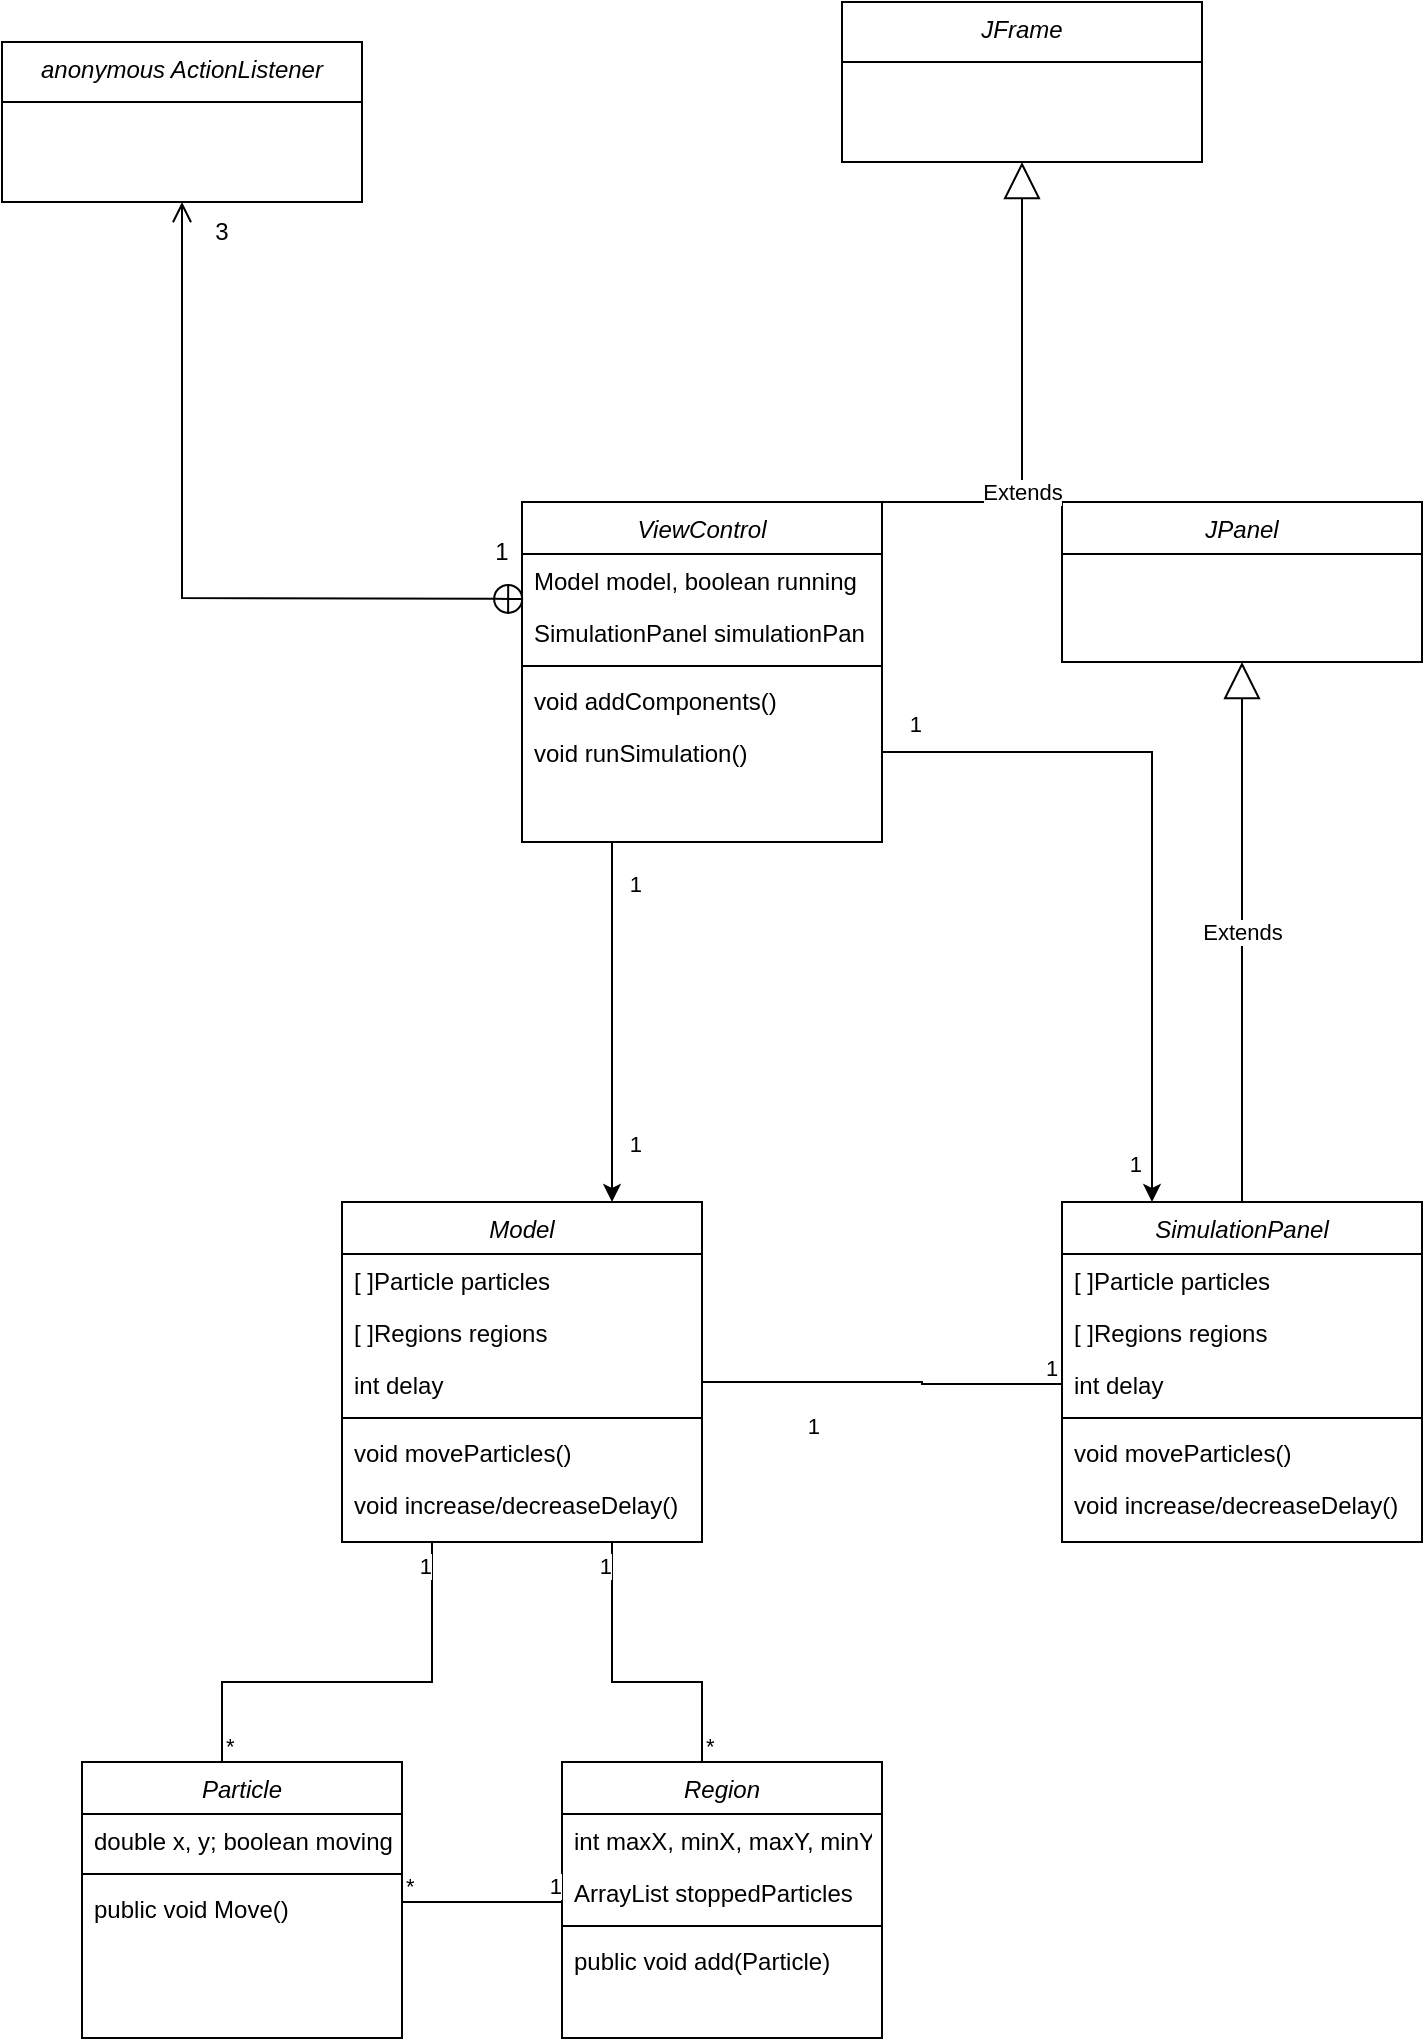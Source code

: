 <mxfile version="20.6.0" type="github">
  <diagram id="g2AqXhKXVD_ZB5x05iRY" name="Page-1">
    <mxGraphModel dx="1429" dy="2151" grid="1" gridSize="10" guides="1" tooltips="1" connect="1" arrows="1" fold="1" page="1" pageScale="1" pageWidth="827" pageHeight="1169" math="0" shadow="0">
      <root>
        <mxCell id="0" />
        <mxCell id="1" parent="0" />
        <mxCell id="_XKiu6Uh6pyvuRwER4Hc-1" value="Particle&#xa;" style="swimlane;fontStyle=2;align=center;verticalAlign=top;childLayout=stackLayout;horizontal=1;startSize=26;horizontalStack=0;resizeParent=1;resizeLast=0;collapsible=1;marginBottom=0;rounded=0;shadow=0;strokeWidth=1;" vertex="1" parent="1">
          <mxGeometry x="99" y="-250" width="160" height="138" as="geometry">
            <mxRectangle x="230" y="140" width="160" height="26" as="alternateBounds" />
          </mxGeometry>
        </mxCell>
        <mxCell id="_XKiu6Uh6pyvuRwER4Hc-35" value="" style="endArrow=none;html=1;edgeStyle=orthogonalEdgeStyle;rounded=0;entryX=0.25;entryY=1;entryDx=0;entryDy=0;" edge="1" parent="_XKiu6Uh6pyvuRwER4Hc-1" target="_XKiu6Uh6pyvuRwER4Hc-24">
          <mxGeometry relative="1" as="geometry">
            <mxPoint x="70" as="sourcePoint" />
            <mxPoint x="150" y="-90" as="targetPoint" />
            <Array as="points">
              <mxPoint x="70" y="-40" />
              <mxPoint x="175" y="-40" />
            </Array>
          </mxGeometry>
        </mxCell>
        <mxCell id="_XKiu6Uh6pyvuRwER4Hc-36" value="*" style="edgeLabel;resizable=0;html=1;align=left;verticalAlign=bottom;" connectable="0" vertex="1" parent="_XKiu6Uh6pyvuRwER4Hc-35">
          <mxGeometry x="-1" relative="1" as="geometry" />
        </mxCell>
        <mxCell id="_XKiu6Uh6pyvuRwER4Hc-37" value="1" style="edgeLabel;resizable=0;html=1;align=right;verticalAlign=bottom;" connectable="0" vertex="1" parent="_XKiu6Uh6pyvuRwER4Hc-35">
          <mxGeometry x="1" relative="1" as="geometry">
            <mxPoint y="20" as="offset" />
          </mxGeometry>
        </mxCell>
        <mxCell id="_XKiu6Uh6pyvuRwER4Hc-2" value="double x, y; boolean moving " style="text;align=left;verticalAlign=top;spacingLeft=4;spacingRight=4;overflow=hidden;rotatable=0;points=[[0,0.5],[1,0.5]];portConstraint=eastwest;" vertex="1" parent="_XKiu6Uh6pyvuRwER4Hc-1">
          <mxGeometry y="26" width="160" height="26" as="geometry" />
        </mxCell>
        <mxCell id="_XKiu6Uh6pyvuRwER4Hc-5" value="" style="line;html=1;strokeWidth=1;align=left;verticalAlign=middle;spacingTop=-1;spacingLeft=3;spacingRight=3;rotatable=0;labelPosition=right;points=[];portConstraint=eastwest;" vertex="1" parent="_XKiu6Uh6pyvuRwER4Hc-1">
          <mxGeometry y="52" width="160" height="8" as="geometry" />
        </mxCell>
        <mxCell id="_XKiu6Uh6pyvuRwER4Hc-6" value="public void Move()" style="text;align=left;verticalAlign=top;spacingLeft=4;spacingRight=4;overflow=hidden;rotatable=0;points=[[0,0.5],[1,0.5]];portConstraint=eastwest;" vertex="1" parent="_XKiu6Uh6pyvuRwER4Hc-1">
          <mxGeometry y="60" width="160" height="26" as="geometry" />
        </mxCell>
        <mxCell id="_XKiu6Uh6pyvuRwER4Hc-7" value="Region" style="swimlane;fontStyle=2;align=center;verticalAlign=top;childLayout=stackLayout;horizontal=1;startSize=26;horizontalStack=0;resizeParent=1;resizeLast=0;collapsible=1;marginBottom=0;rounded=0;shadow=0;strokeWidth=1;" vertex="1" parent="1">
          <mxGeometry x="339" y="-250" width="160" height="138" as="geometry">
            <mxRectangle x="230" y="140" width="160" height="26" as="alternateBounds" />
          </mxGeometry>
        </mxCell>
        <mxCell id="_XKiu6Uh6pyvuRwER4Hc-8" value="int maxX, minX, maxY, minY&#xa;" style="text;align=left;verticalAlign=top;spacingLeft=4;spacingRight=4;overflow=hidden;rotatable=0;points=[[0,0.5],[1,0.5]];portConstraint=eastwest;" vertex="1" parent="_XKiu6Uh6pyvuRwER4Hc-7">
          <mxGeometry y="26" width="160" height="26" as="geometry" />
        </mxCell>
        <mxCell id="_XKiu6Uh6pyvuRwER4Hc-11" value="ArrayList stoppedParticles" style="text;align=left;verticalAlign=top;spacingLeft=4;spacingRight=4;overflow=hidden;rotatable=0;points=[[0,0.5],[1,0.5]];portConstraint=eastwest;" vertex="1" parent="_XKiu6Uh6pyvuRwER4Hc-7">
          <mxGeometry y="52" width="160" height="26" as="geometry" />
        </mxCell>
        <mxCell id="_XKiu6Uh6pyvuRwER4Hc-9" value="" style="line;html=1;strokeWidth=1;align=left;verticalAlign=middle;spacingTop=-1;spacingLeft=3;spacingRight=3;rotatable=0;labelPosition=right;points=[];portConstraint=eastwest;" vertex="1" parent="_XKiu6Uh6pyvuRwER4Hc-7">
          <mxGeometry y="78" width="160" height="8" as="geometry" />
        </mxCell>
        <mxCell id="_XKiu6Uh6pyvuRwER4Hc-10" value="public void add(Particle)" style="text;align=left;verticalAlign=top;spacingLeft=4;spacingRight=4;overflow=hidden;rotatable=0;points=[[0,0.5],[1,0.5]];portConstraint=eastwest;" vertex="1" parent="_XKiu6Uh6pyvuRwER4Hc-7">
          <mxGeometry y="86" width="160" height="26" as="geometry" />
        </mxCell>
        <mxCell id="_XKiu6Uh6pyvuRwER4Hc-21" value="" style="endArrow=none;html=1;edgeStyle=orthogonalEdgeStyle;rounded=0;" edge="1" parent="1">
          <mxGeometry relative="1" as="geometry">
            <mxPoint x="259" y="-180" as="sourcePoint" />
            <mxPoint x="339" y="-180" as="targetPoint" />
          </mxGeometry>
        </mxCell>
        <mxCell id="_XKiu6Uh6pyvuRwER4Hc-22" value="* " style="edgeLabel;resizable=0;html=1;align=left;verticalAlign=bottom;" connectable="0" vertex="1" parent="_XKiu6Uh6pyvuRwER4Hc-21">
          <mxGeometry x="-1" relative="1" as="geometry" />
        </mxCell>
        <mxCell id="_XKiu6Uh6pyvuRwER4Hc-23" value="1" style="edgeLabel;resizable=0;html=1;align=right;verticalAlign=bottom;" connectable="0" vertex="1" parent="_XKiu6Uh6pyvuRwER4Hc-21">
          <mxGeometry x="1" relative="1" as="geometry" />
        </mxCell>
        <mxCell id="_XKiu6Uh6pyvuRwER4Hc-24" value="Model&#xa;" style="swimlane;fontStyle=2;align=center;verticalAlign=top;childLayout=stackLayout;horizontal=1;startSize=26;horizontalStack=0;resizeParent=1;resizeLast=0;collapsible=1;marginBottom=0;rounded=0;shadow=0;strokeWidth=1;" vertex="1" parent="1">
          <mxGeometry x="229" y="-530" width="180" height="170" as="geometry">
            <mxRectangle x="230" y="140" width="160" height="26" as="alternateBounds" />
          </mxGeometry>
        </mxCell>
        <mxCell id="_XKiu6Uh6pyvuRwER4Hc-25" value="[ ]Particle particles" style="text;align=left;verticalAlign=top;spacingLeft=4;spacingRight=4;overflow=hidden;rotatable=0;points=[[0,0.5],[1,0.5]];portConstraint=eastwest;" vertex="1" parent="_XKiu6Uh6pyvuRwER4Hc-24">
          <mxGeometry y="26" width="180" height="26" as="geometry" />
        </mxCell>
        <mxCell id="_XKiu6Uh6pyvuRwER4Hc-26" value="[ ]Regions regions&#xa;" style="text;align=left;verticalAlign=top;spacingLeft=4;spacingRight=4;overflow=hidden;rotatable=0;points=[[0,0.5],[1,0.5]];portConstraint=eastwest;rounded=0;shadow=0;html=0;" vertex="1" parent="_XKiu6Uh6pyvuRwER4Hc-24">
          <mxGeometry y="52" width="180" height="26" as="geometry" />
        </mxCell>
        <mxCell id="_XKiu6Uh6pyvuRwER4Hc-27" value="int delay" style="text;align=left;verticalAlign=top;spacingLeft=4;spacingRight=4;overflow=hidden;rotatable=0;points=[[0,0.5],[1,0.5]];portConstraint=eastwest;rounded=0;shadow=0;html=0;" vertex="1" parent="_XKiu6Uh6pyvuRwER4Hc-24">
          <mxGeometry y="78" width="180" height="26" as="geometry" />
        </mxCell>
        <mxCell id="_XKiu6Uh6pyvuRwER4Hc-28" value="" style="line;html=1;strokeWidth=1;align=left;verticalAlign=middle;spacingTop=-1;spacingLeft=3;spacingRight=3;rotatable=0;labelPosition=right;points=[];portConstraint=eastwest;" vertex="1" parent="_XKiu6Uh6pyvuRwER4Hc-24">
          <mxGeometry y="104" width="180" height="8" as="geometry" />
        </mxCell>
        <mxCell id="_XKiu6Uh6pyvuRwER4Hc-29" value="void moveParticles()" style="text;align=left;verticalAlign=top;spacingLeft=4;spacingRight=4;overflow=hidden;rotatable=0;points=[[0,0.5],[1,0.5]];portConstraint=eastwest;" vertex="1" parent="_XKiu6Uh6pyvuRwER4Hc-24">
          <mxGeometry y="112" width="180" height="26" as="geometry" />
        </mxCell>
        <mxCell id="_XKiu6Uh6pyvuRwER4Hc-30" value="void increase/decreaseDelay()" style="text;align=left;verticalAlign=top;spacingLeft=4;spacingRight=4;overflow=hidden;rotatable=0;points=[[0,0.5],[1,0.5]];portConstraint=eastwest;" vertex="1" parent="_XKiu6Uh6pyvuRwER4Hc-24">
          <mxGeometry y="138" width="180" height="26" as="geometry" />
        </mxCell>
        <mxCell id="_XKiu6Uh6pyvuRwER4Hc-38" value="" style="endArrow=none;html=1;edgeStyle=orthogonalEdgeStyle;rounded=0;entryX=0.75;entryY=1;entryDx=0;entryDy=0;" edge="1" parent="1" target="_XKiu6Uh6pyvuRwER4Hc-24">
          <mxGeometry relative="1" as="geometry">
            <mxPoint x="409" y="-250" as="sourcePoint" />
            <mxPoint x="489" y="-340" as="targetPoint" />
            <Array as="points">
              <mxPoint x="409" y="-290" />
              <mxPoint x="364" y="-290" />
            </Array>
          </mxGeometry>
        </mxCell>
        <mxCell id="_XKiu6Uh6pyvuRwER4Hc-39" value="*" style="edgeLabel;resizable=0;html=1;align=left;verticalAlign=bottom;" connectable="0" vertex="1" parent="_XKiu6Uh6pyvuRwER4Hc-38">
          <mxGeometry x="-1" relative="1" as="geometry" />
        </mxCell>
        <mxCell id="_XKiu6Uh6pyvuRwER4Hc-40" value="1" style="edgeLabel;resizable=0;html=1;align=right;verticalAlign=bottom;" connectable="0" vertex="1" parent="_XKiu6Uh6pyvuRwER4Hc-38">
          <mxGeometry x="1" relative="1" as="geometry">
            <mxPoint y="20" as="offset" />
          </mxGeometry>
        </mxCell>
        <mxCell id="_XKiu6Uh6pyvuRwER4Hc-41" value="SimulationPanel&#xa;" style="swimlane;fontStyle=2;align=center;verticalAlign=top;childLayout=stackLayout;horizontal=1;startSize=26;horizontalStack=0;resizeParent=1;resizeLast=0;collapsible=1;marginBottom=0;rounded=0;shadow=0;strokeWidth=1;" vertex="1" parent="1">
          <mxGeometry x="589" y="-530" width="180" height="170" as="geometry">
            <mxRectangle x="230" y="140" width="160" height="26" as="alternateBounds" />
          </mxGeometry>
        </mxCell>
        <mxCell id="_XKiu6Uh6pyvuRwER4Hc-42" value="[ ]Particle particles" style="text;align=left;verticalAlign=top;spacingLeft=4;spacingRight=4;overflow=hidden;rotatable=0;points=[[0,0.5],[1,0.5]];portConstraint=eastwest;" vertex="1" parent="_XKiu6Uh6pyvuRwER4Hc-41">
          <mxGeometry y="26" width="180" height="26" as="geometry" />
        </mxCell>
        <mxCell id="_XKiu6Uh6pyvuRwER4Hc-43" value="[ ]Regions regions&#xa;" style="text;align=left;verticalAlign=top;spacingLeft=4;spacingRight=4;overflow=hidden;rotatable=0;points=[[0,0.5],[1,0.5]];portConstraint=eastwest;rounded=0;shadow=0;html=0;" vertex="1" parent="_XKiu6Uh6pyvuRwER4Hc-41">
          <mxGeometry y="52" width="180" height="26" as="geometry" />
        </mxCell>
        <mxCell id="_XKiu6Uh6pyvuRwER4Hc-44" value="int delay" style="text;align=left;verticalAlign=top;spacingLeft=4;spacingRight=4;overflow=hidden;rotatable=0;points=[[0,0.5],[1,0.5]];portConstraint=eastwest;rounded=0;shadow=0;html=0;" vertex="1" parent="_XKiu6Uh6pyvuRwER4Hc-41">
          <mxGeometry y="78" width="180" height="26" as="geometry" />
        </mxCell>
        <mxCell id="_XKiu6Uh6pyvuRwER4Hc-45" value="" style="line;html=1;strokeWidth=1;align=left;verticalAlign=middle;spacingTop=-1;spacingLeft=3;spacingRight=3;rotatable=0;labelPosition=right;points=[];portConstraint=eastwest;" vertex="1" parent="_XKiu6Uh6pyvuRwER4Hc-41">
          <mxGeometry y="104" width="180" height="8" as="geometry" />
        </mxCell>
        <mxCell id="_XKiu6Uh6pyvuRwER4Hc-46" value="void moveParticles()" style="text;align=left;verticalAlign=top;spacingLeft=4;spacingRight=4;overflow=hidden;rotatable=0;points=[[0,0.5],[1,0.5]];portConstraint=eastwest;" vertex="1" parent="_XKiu6Uh6pyvuRwER4Hc-41">
          <mxGeometry y="112" width="180" height="26" as="geometry" />
        </mxCell>
        <mxCell id="_XKiu6Uh6pyvuRwER4Hc-47" value="void increase/decreaseDelay()" style="text;align=left;verticalAlign=top;spacingLeft=4;spacingRight=4;overflow=hidden;rotatable=0;points=[[0,0.5],[1,0.5]];portConstraint=eastwest;" vertex="1" parent="_XKiu6Uh6pyvuRwER4Hc-41">
          <mxGeometry y="138" width="180" height="26" as="geometry" />
        </mxCell>
        <mxCell id="_XKiu6Uh6pyvuRwER4Hc-48" value="JPanel&#xa;" style="swimlane;fontStyle=2;align=center;verticalAlign=top;childLayout=stackLayout;horizontal=1;startSize=26;horizontalStack=0;resizeParent=1;resizeLast=0;collapsible=1;marginBottom=0;rounded=0;shadow=0;strokeWidth=1;" vertex="1" parent="1">
          <mxGeometry x="589" y="-880" width="180" height="80" as="geometry">
            <mxRectangle x="230" y="140" width="160" height="26" as="alternateBounds" />
          </mxGeometry>
        </mxCell>
        <mxCell id="_XKiu6Uh6pyvuRwER4Hc-57" value="" style="endArrow=none;html=1;edgeStyle=orthogonalEdgeStyle;rounded=0;entryX=1;entryY=0.5;entryDx=0;entryDy=0;exitX=0;exitY=0.5;exitDx=0;exitDy=0;" edge="1" parent="1" source="_XKiu6Uh6pyvuRwER4Hc-44" target="_XKiu6Uh6pyvuRwER4Hc-27">
          <mxGeometry relative="1" as="geometry">
            <mxPoint x="534" y="-420" as="sourcePoint" />
            <mxPoint x="489" y="-530" as="targetPoint" />
            <Array as="points">
              <mxPoint x="519" y="-439" />
              <mxPoint x="519" y="-440" />
            </Array>
          </mxGeometry>
        </mxCell>
        <mxCell id="_XKiu6Uh6pyvuRwER4Hc-58" value="1" style="edgeLabel;resizable=0;html=1;align=left;verticalAlign=bottom;" connectable="0" vertex="1" parent="_XKiu6Uh6pyvuRwER4Hc-57">
          <mxGeometry x="-1" relative="1" as="geometry">
            <mxPoint x="-10" as="offset" />
          </mxGeometry>
        </mxCell>
        <mxCell id="_XKiu6Uh6pyvuRwER4Hc-59" value="1" style="edgeLabel;resizable=0;html=1;align=right;verticalAlign=bottom;" connectable="0" vertex="1" parent="_XKiu6Uh6pyvuRwER4Hc-57">
          <mxGeometry x="1" relative="1" as="geometry">
            <mxPoint x="110" y="-322" as="offset" />
          </mxGeometry>
        </mxCell>
        <mxCell id="_XKiu6Uh6pyvuRwER4Hc-60" value="ViewControl" style="swimlane;fontStyle=2;align=center;verticalAlign=top;childLayout=stackLayout;horizontal=1;startSize=26;horizontalStack=0;resizeParent=1;resizeLast=0;collapsible=1;marginBottom=0;rounded=0;shadow=0;strokeWidth=1;" vertex="1" parent="1">
          <mxGeometry x="319" y="-880" width="180" height="170" as="geometry">
            <mxRectangle x="230" y="140" width="160" height="26" as="alternateBounds" />
          </mxGeometry>
        </mxCell>
        <mxCell id="_XKiu6Uh6pyvuRwER4Hc-61" value="Model model, boolean running " style="text;align=left;verticalAlign=top;spacingLeft=4;spacingRight=4;overflow=hidden;rotatable=0;points=[[0,0.5],[1,0.5]];portConstraint=eastwest;" vertex="1" parent="_XKiu6Uh6pyvuRwER4Hc-60">
          <mxGeometry y="26" width="180" height="26" as="geometry" />
        </mxCell>
        <mxCell id="_XKiu6Uh6pyvuRwER4Hc-62" value="SimulationPanel simulationPan" style="text;align=left;verticalAlign=top;spacingLeft=4;spacingRight=4;overflow=hidden;rotatable=0;points=[[0,0.5],[1,0.5]];portConstraint=eastwest;rounded=0;shadow=0;html=0;" vertex="1" parent="_XKiu6Uh6pyvuRwER4Hc-60">
          <mxGeometry y="52" width="180" height="26" as="geometry" />
        </mxCell>
        <mxCell id="_XKiu6Uh6pyvuRwER4Hc-64" value="" style="line;html=1;strokeWidth=1;align=left;verticalAlign=middle;spacingTop=-1;spacingLeft=3;spacingRight=3;rotatable=0;labelPosition=right;points=[];portConstraint=eastwest;" vertex="1" parent="_XKiu6Uh6pyvuRwER4Hc-60">
          <mxGeometry y="78" width="180" height="8" as="geometry" />
        </mxCell>
        <mxCell id="_XKiu6Uh6pyvuRwER4Hc-65" value="void addComponents()" style="text;align=left;verticalAlign=top;spacingLeft=4;spacingRight=4;overflow=hidden;rotatable=0;points=[[0,0.5],[1,0.5]];portConstraint=eastwest;" vertex="1" parent="_XKiu6Uh6pyvuRwER4Hc-60">
          <mxGeometry y="86" width="180" height="26" as="geometry" />
        </mxCell>
        <mxCell id="_XKiu6Uh6pyvuRwER4Hc-66" value="void runSimulation()" style="text;align=left;verticalAlign=top;spacingLeft=4;spacingRight=4;overflow=hidden;rotatable=0;points=[[0,0.5],[1,0.5]];portConstraint=eastwest;" vertex="1" parent="_XKiu6Uh6pyvuRwER4Hc-60">
          <mxGeometry y="112" width="180" height="26" as="geometry" />
        </mxCell>
        <mxCell id="_XKiu6Uh6pyvuRwER4Hc-67" value="JFrame&#xa;" style="swimlane;fontStyle=2;align=center;verticalAlign=top;childLayout=stackLayout;horizontal=1;startSize=30;horizontalStack=0;resizeParent=1;resizeLast=0;collapsible=1;marginBottom=0;rounded=0;shadow=0;strokeWidth=1;" vertex="1" parent="1">
          <mxGeometry x="479" y="-1130" width="180" height="80" as="geometry">
            <mxRectangle x="230" y="140" width="160" height="26" as="alternateBounds" />
          </mxGeometry>
        </mxCell>
        <mxCell id="_XKiu6Uh6pyvuRwER4Hc-69" value="anonymous ActionListener" style="swimlane;fontStyle=2;align=center;verticalAlign=top;childLayout=stackLayout;horizontal=1;startSize=30;horizontalStack=0;resizeParent=1;resizeLast=0;collapsible=1;marginBottom=0;rounded=0;shadow=0;strokeWidth=1;" vertex="1" parent="1">
          <mxGeometry x="59" y="-1110" width="180" height="80" as="geometry">
            <mxRectangle x="230" y="140" width="160" height="26" as="alternateBounds" />
          </mxGeometry>
        </mxCell>
        <mxCell id="_XKiu6Uh6pyvuRwER4Hc-76" value="Extends" style="endArrow=block;endSize=16;endFill=0;html=1;rounded=0;exitX=0.5;exitY=0;exitDx=0;exitDy=0;" edge="1" parent="1" source="_XKiu6Uh6pyvuRwER4Hc-60">
          <mxGeometry width="160" relative="1" as="geometry">
            <mxPoint x="299" y="-780" as="sourcePoint" />
            <mxPoint x="569" y="-1050" as="targetPoint" />
            <Array as="points">
              <mxPoint x="569" y="-880" />
            </Array>
          </mxGeometry>
        </mxCell>
        <mxCell id="_XKiu6Uh6pyvuRwER4Hc-78" value="Extends" style="endArrow=block;endSize=16;endFill=0;html=1;rounded=0;exitX=0.5;exitY=0;exitDx=0;exitDy=0;entryX=0.5;entryY=1;entryDx=0;entryDy=0;" edge="1" parent="1" source="_XKiu6Uh6pyvuRwER4Hc-41" target="_XKiu6Uh6pyvuRwER4Hc-48">
          <mxGeometry width="160" relative="1" as="geometry">
            <mxPoint x="299" y="-780" as="sourcePoint" />
            <mxPoint x="459" y="-780" as="targetPoint" />
          </mxGeometry>
        </mxCell>
        <mxCell id="_XKiu6Uh6pyvuRwER4Hc-81" value="" style="endArrow=classic;html=1;rounded=0;exitX=0.25;exitY=1;exitDx=0;exitDy=0;entryX=0.75;entryY=0;entryDx=0;entryDy=0;" edge="1" parent="1" source="_XKiu6Uh6pyvuRwER4Hc-60" target="_XKiu6Uh6pyvuRwER4Hc-24">
          <mxGeometry width="50" height="50" relative="1" as="geometry">
            <mxPoint x="359" y="-440" as="sourcePoint" />
            <mxPoint x="419" y="-640" as="targetPoint" />
            <Array as="points" />
          </mxGeometry>
        </mxCell>
        <mxCell id="_XKiu6Uh6pyvuRwER4Hc-82" value="" style="endArrow=classic;html=1;rounded=0;exitX=1;exitY=0.5;exitDx=0;exitDy=0;entryX=0.25;entryY=0;entryDx=0;entryDy=0;" edge="1" parent="1" source="_XKiu6Uh6pyvuRwER4Hc-66" target="_XKiu6Uh6pyvuRwER4Hc-41">
          <mxGeometry width="50" height="50" relative="1" as="geometry">
            <mxPoint x="374" y="-700" as="sourcePoint" />
            <mxPoint x="329" y="-520" as="targetPoint" />
            <Array as="points">
              <mxPoint x="634" y="-755" />
            </Array>
          </mxGeometry>
        </mxCell>
        <mxCell id="_XKiu6Uh6pyvuRwER4Hc-83" value="" style="endArrow=open;startArrow=circlePlus;endFill=0;startFill=0;endSize=8;html=1;rounded=0;entryX=0.5;entryY=1;entryDx=0;entryDy=0;exitX=0.006;exitY=-0.136;exitDx=0;exitDy=0;exitPerimeter=0;" edge="1" parent="1" source="_XKiu6Uh6pyvuRwER4Hc-62" target="_XKiu6Uh6pyvuRwER4Hc-69">
          <mxGeometry width="160" relative="1" as="geometry">
            <mxPoint x="309" y="-795" as="sourcePoint" />
            <mxPoint x="219" y="-850" as="targetPoint" />
            <Array as="points">
              <mxPoint x="149" y="-832" />
            </Array>
          </mxGeometry>
        </mxCell>
        <mxCell id="_XKiu6Uh6pyvuRwER4Hc-84" value="3" style="text;html=1;strokeColor=none;fillColor=none;align=center;verticalAlign=middle;whiteSpace=wrap;rounded=0;" vertex="1" parent="1">
          <mxGeometry x="139" y="-1030" width="60" height="30" as="geometry" />
        </mxCell>
        <mxCell id="_XKiu6Uh6pyvuRwER4Hc-85" value="1" style="text;html=1;strokeColor=none;fillColor=none;align=center;verticalAlign=middle;whiteSpace=wrap;rounded=0;" vertex="1" parent="1">
          <mxGeometry x="279" y="-870" width="60" height="30" as="geometry" />
        </mxCell>
        <mxCell id="_XKiu6Uh6pyvuRwER4Hc-87" value="1" style="edgeLabel;resizable=0;html=1;align=right;verticalAlign=bottom;" connectable="0" vertex="1" parent="1">
          <mxGeometry x="629.003" y="-540.005" as="geometry" />
        </mxCell>
        <mxCell id="_XKiu6Uh6pyvuRwER4Hc-88" value="1" style="edgeLabel;resizable=0;html=1;align=right;verticalAlign=bottom;" connectable="0" vertex="1" parent="1">
          <mxGeometry x="379.003" y="-680.005" as="geometry" />
        </mxCell>
        <mxCell id="_XKiu6Uh6pyvuRwER4Hc-89" value="1" style="edgeLabel;resizable=0;html=1;align=right;verticalAlign=bottom;" connectable="0" vertex="1" parent="1">
          <mxGeometry x="379.003" y="-550.005" as="geometry" />
        </mxCell>
        <mxCell id="_XKiu6Uh6pyvuRwER4Hc-90" value="1" style="edgeLabel;resizable=0;html=1;align=right;verticalAlign=bottom;" connectable="0" vertex="1" parent="1">
          <mxGeometry x="468.953" y="-409.395" as="geometry" />
        </mxCell>
      </root>
    </mxGraphModel>
  </diagram>
</mxfile>
